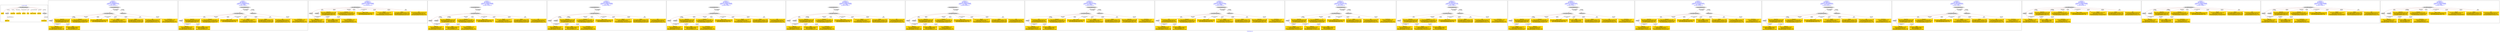 digraph n0 {
fontcolor="blue"
remincross="true"
label="s29-gilcrease.csv"
subgraph cluster_0 {
label="1-correct model"
n2[style="filled",color="white",fillcolor="lightgray",label="CulturalHeritageObject1"];
n3[shape="plaintext",style="filled",fillcolor="gold",label="Dated"];
n4[style="filled",color="white",fillcolor="lightgray",label="Person1"];
n5[shape="plaintext",style="filled",fillcolor="gold",label="Description"];
n6[shape="plaintext",style="filled",fillcolor="gold",label="Dimensions"];
n7[shape="plaintext",style="filled",fillcolor="gold",label="Medium"];
n8[shape="plaintext",style="filled",fillcolor="gold",label="Title"];
n9[shape="plaintext",style="filled",fillcolor="gold",label="Object Number"];
n10[shape="plaintext",style="filled",fillcolor="gold",label="ObjectID"];
n11[style="filled",color="white",fillcolor="lightgray",label="Concept1"];
n12[shape="plaintext",style="filled",fillcolor="gold",label="Alpha Sort"];
n13[shape="plaintext",style="filled",fillcolor="gold",label="Classification"];
}
subgraph cluster_1 {
label="candidate 0\nlink coherence:1.0\nnode coherence:1.0\nconfidence:0.4663665878260187\nmapping score:0.599899973719784\ncost:11.99974\n-precision:0.58-recall:0.64"
n15[style="filled",color="white",fillcolor="lightgray",label="CulturalHeritageObject1"];
n16[style="filled",color="white",fillcolor="lightgray",label="Person1"];
n17[style="filled",color="white",fillcolor="lightgray",label="EuropeanaAggregation1"];
n18[style="filled",color="white",fillcolor="lightgray",label="WebResource1"];
n19[shape="plaintext",style="filled",fillcolor="gold",label="Description\n[CulturalHeritageObject,description,0.428]\n[Person,biographicalInformation,0.246]\n[CulturalHeritageObject,title,0.208]\n[CulturalHeritageObject,medium,0.118]"];
n20[shape="plaintext",style="filled",fillcolor="gold",label="Alpha Sort\n[Person,nameOfThePerson,0.482]\n[Document,classLink,0.187]\n[CulturalHeritageObject,description,0.172]\n[CulturalHeritageObject,provenance,0.159]"];
n21[shape="plaintext",style="filled",fillcolor="gold",label="Dimensions\n[CulturalHeritageObject,extent,0.665]\n[CulturalHeritageObject,accessionNumber,0.166]\n[CulturalHeritageObject,description,0.094]\n[CulturalHeritageObject,medium,0.075]"];
n22[shape="plaintext",style="filled",fillcolor="gold",label="Dated\n[CulturalHeritageObject,created,0.375]\n[Person,dateOfBirth,0.295]\n[Person,dateOfDeath,0.237]\n[Person,biographicalInformation,0.093]"];
n23[shape="plaintext",style="filled",fillcolor="gold",label="Object Number\n[CulturalHeritageObject,accessionNumber,0.548]\n[CulturalHeritageObject,extent,0.313]\n[Person,biographicalInformation,0.138]"];
n24[shape="plaintext",style="filled",fillcolor="gold",label="Classification\n[WebResource,classLink,0.338]\n[Concept,prefLabel,0.25]\n[Person,biographicalInformation,0.214]\n[CulturalHeritageObject,description,0.197]"];
n25[shape="plaintext",style="filled",fillcolor="gold",label="ObjectID\n[CulturalHeritageObject,created,0.391]\n[Person,dateOfDeath,0.267]\n[CulturalHeritageObject,accessionNumber,0.25]\n[CulturalHeritageObject,description,0.092]"];
n26[shape="plaintext",style="filled",fillcolor="gold",label="Medium\n[CulturalHeritageObject,medium,0.769]\n[CulturalHeritageObject,description,0.101]\n[CulturalHeritageObject,provenance,0.066]\n[Person,biographicalInformation,0.064]"];
n27[shape="plaintext",style="filled",fillcolor="gold",label="Title\n[CulturalHeritageObject,description,0.39]\n[CulturalHeritageObject,title,0.28]\n[Person,biographicalInformation,0.253]\n[CulturalHeritageObject,provenance,0.076]"];
}
subgraph cluster_2 {
label="candidate 1\nlink coherence:1.0\nnode coherence:1.0\nconfidence:0.4663665878260187\nmapping score:0.599899973719784\ncost:11.99984\n-precision:0.5-recall:0.55"
n29[style="filled",color="white",fillcolor="lightgray",label="CulturalHeritageObject1"];
n30[style="filled",color="white",fillcolor="lightgray",label="Person2"];
n31[style="filled",color="white",fillcolor="lightgray",label="EuropeanaAggregation1"];
n32[style="filled",color="white",fillcolor="lightgray",label="WebResource1"];
n33[shape="plaintext",style="filled",fillcolor="gold",label="Alpha Sort\n[Person,nameOfThePerson,0.482]\n[Document,classLink,0.187]\n[CulturalHeritageObject,description,0.172]\n[CulturalHeritageObject,provenance,0.159]"];
n34[shape="plaintext",style="filled",fillcolor="gold",label="Description\n[CulturalHeritageObject,description,0.428]\n[Person,biographicalInformation,0.246]\n[CulturalHeritageObject,title,0.208]\n[CulturalHeritageObject,medium,0.118]"];
n35[shape="plaintext",style="filled",fillcolor="gold",label="Dimensions\n[CulturalHeritageObject,extent,0.665]\n[CulturalHeritageObject,accessionNumber,0.166]\n[CulturalHeritageObject,description,0.094]\n[CulturalHeritageObject,medium,0.075]"];
n36[shape="plaintext",style="filled",fillcolor="gold",label="Object Number\n[CulturalHeritageObject,accessionNumber,0.548]\n[CulturalHeritageObject,extent,0.313]\n[Person,biographicalInformation,0.138]"];
n37[shape="plaintext",style="filled",fillcolor="gold",label="Classification\n[WebResource,classLink,0.338]\n[Concept,prefLabel,0.25]\n[Person,biographicalInformation,0.214]\n[CulturalHeritageObject,description,0.197]"];
n38[shape="plaintext",style="filled",fillcolor="gold",label="ObjectID\n[CulturalHeritageObject,created,0.391]\n[Person,dateOfDeath,0.267]\n[CulturalHeritageObject,accessionNumber,0.25]\n[CulturalHeritageObject,description,0.092]"];
n39[shape="plaintext",style="filled",fillcolor="gold",label="Medium\n[CulturalHeritageObject,medium,0.769]\n[CulturalHeritageObject,description,0.101]\n[CulturalHeritageObject,provenance,0.066]\n[Person,biographicalInformation,0.064]"];
n40[shape="plaintext",style="filled",fillcolor="gold",label="Dated\n[CulturalHeritageObject,created,0.375]\n[Person,dateOfBirth,0.295]\n[Person,dateOfDeath,0.237]\n[Person,biographicalInformation,0.093]"];
n41[shape="plaintext",style="filled",fillcolor="gold",label="Title\n[CulturalHeritageObject,description,0.39]\n[CulturalHeritageObject,title,0.28]\n[Person,biographicalInformation,0.253]\n[CulturalHeritageObject,provenance,0.076]"];
}
subgraph cluster_3 {
label="candidate 10\nlink coherence:1.0\nnode coherence:1.0\nconfidence:0.45658004704858995\nmapping score:0.596637793460641\ncost:11.0\n-precision:0.64-recall:0.64"
n43[style="filled",color="white",fillcolor="lightgray",label="CulturalHeritageObject1"];
n44[style="filled",color="white",fillcolor="lightgray",label="Person2"];
n45[style="filled",color="white",fillcolor="lightgray",label="Concept2"];
n46[shape="plaintext",style="filled",fillcolor="gold",label="Alpha Sort\n[Person,nameOfThePerson,0.482]\n[Document,classLink,0.187]\n[CulturalHeritageObject,description,0.172]\n[CulturalHeritageObject,provenance,0.159]"];
n47[shape="plaintext",style="filled",fillcolor="gold",label="Description\n[CulturalHeritageObject,description,0.428]\n[Person,biographicalInformation,0.246]\n[CulturalHeritageObject,title,0.208]\n[CulturalHeritageObject,medium,0.118]"];
n48[shape="plaintext",style="filled",fillcolor="gold",label="Classification\n[WebResource,classLink,0.338]\n[Concept,prefLabel,0.25]\n[Person,biographicalInformation,0.214]\n[CulturalHeritageObject,description,0.197]"];
n49[shape="plaintext",style="filled",fillcolor="gold",label="Dimensions\n[CulturalHeritageObject,extent,0.665]\n[CulturalHeritageObject,accessionNumber,0.166]\n[CulturalHeritageObject,description,0.094]\n[CulturalHeritageObject,medium,0.075]"];
n50[shape="plaintext",style="filled",fillcolor="gold",label="Object Number\n[CulturalHeritageObject,accessionNumber,0.548]\n[CulturalHeritageObject,extent,0.313]\n[Person,biographicalInformation,0.138]"];
n51[shape="plaintext",style="filled",fillcolor="gold",label="ObjectID\n[CulturalHeritageObject,created,0.391]\n[Person,dateOfDeath,0.267]\n[CulturalHeritageObject,accessionNumber,0.25]\n[CulturalHeritageObject,description,0.092]"];
n52[shape="plaintext",style="filled",fillcolor="gold",label="Medium\n[CulturalHeritageObject,medium,0.769]\n[CulturalHeritageObject,description,0.101]\n[CulturalHeritageObject,provenance,0.066]\n[Person,biographicalInformation,0.064]"];
n53[shape="plaintext",style="filled",fillcolor="gold",label="Dated\n[CulturalHeritageObject,created,0.375]\n[Person,dateOfBirth,0.295]\n[Person,dateOfDeath,0.237]\n[Person,biographicalInformation,0.093]"];
n54[shape="plaintext",style="filled",fillcolor="gold",label="Title\n[CulturalHeritageObject,description,0.39]\n[CulturalHeritageObject,title,0.28]\n[Person,biographicalInformation,0.253]\n[CulturalHeritageObject,provenance,0.076]"];
}
subgraph cluster_4 {
label="candidate 11\nlink coherence:1.0\nnode coherence:1.0\nconfidence:0.45658004704858995\nmapping score:0.596637793460641\ncost:11.99979\n-precision:0.75-recall:0.82"
n56[style="filled",color="white",fillcolor="lightgray",label="CulturalHeritageObject1"];
n57[style="filled",color="white",fillcolor="lightgray",label="Person1"];
n58[style="filled",color="white",fillcolor="lightgray",label="Concept1"];
n59[style="filled",color="white",fillcolor="lightgray",label="EuropeanaAggregation1"];
n60[shape="plaintext",style="filled",fillcolor="gold",label="Classification\n[WebResource,classLink,0.338]\n[Concept,prefLabel,0.25]\n[Person,biographicalInformation,0.214]\n[CulturalHeritageObject,description,0.197]"];
n61[shape="plaintext",style="filled",fillcolor="gold",label="Description\n[CulturalHeritageObject,description,0.428]\n[Person,biographicalInformation,0.246]\n[CulturalHeritageObject,title,0.208]\n[CulturalHeritageObject,medium,0.118]"];
n62[shape="plaintext",style="filled",fillcolor="gold",label="Alpha Sort\n[Person,nameOfThePerson,0.482]\n[Document,classLink,0.187]\n[CulturalHeritageObject,description,0.172]\n[CulturalHeritageObject,provenance,0.159]"];
n63[shape="plaintext",style="filled",fillcolor="gold",label="Dimensions\n[CulturalHeritageObject,extent,0.665]\n[CulturalHeritageObject,accessionNumber,0.166]\n[CulturalHeritageObject,description,0.094]\n[CulturalHeritageObject,medium,0.075]"];
n64[shape="plaintext",style="filled",fillcolor="gold",label="Dated\n[CulturalHeritageObject,created,0.375]\n[Person,dateOfBirth,0.295]\n[Person,dateOfDeath,0.237]\n[Person,biographicalInformation,0.093]"];
n65[shape="plaintext",style="filled",fillcolor="gold",label="Object Number\n[CulturalHeritageObject,accessionNumber,0.548]\n[CulturalHeritageObject,extent,0.313]\n[Person,biographicalInformation,0.138]"];
n66[shape="plaintext",style="filled",fillcolor="gold",label="ObjectID\n[CulturalHeritageObject,created,0.391]\n[Person,dateOfDeath,0.267]\n[CulturalHeritageObject,accessionNumber,0.25]\n[CulturalHeritageObject,description,0.092]"];
n67[shape="plaintext",style="filled",fillcolor="gold",label="Medium\n[CulturalHeritageObject,medium,0.769]\n[CulturalHeritageObject,description,0.101]\n[CulturalHeritageObject,provenance,0.066]\n[Person,biographicalInformation,0.064]"];
n68[shape="plaintext",style="filled",fillcolor="gold",label="Title\n[CulturalHeritageObject,description,0.39]\n[CulturalHeritageObject,title,0.28]\n[Person,biographicalInformation,0.253]\n[CulturalHeritageObject,provenance,0.076]"];
}
subgraph cluster_5 {
label="candidate 12\nlink coherence:1.0\nnode coherence:1.0\nconfidence:0.45658004704858995\nmapping score:0.596637793460641\ncost:11.9998\n-precision:0.67-recall:0.73"
n70[style="filled",color="white",fillcolor="lightgray",label="CulturalHeritageObject1"];
n71[style="filled",color="white",fillcolor="lightgray",label="Person1"];
n72[style="filled",color="white",fillcolor="lightgray",label="Concept1"];
n73[style="filled",color="white",fillcolor="lightgray",label="EuropeanaAggregation1"];
n74[shape="plaintext",style="filled",fillcolor="gold",label="Classification\n[WebResource,classLink,0.338]\n[Concept,prefLabel,0.25]\n[Person,biographicalInformation,0.214]\n[CulturalHeritageObject,description,0.197]"];
n75[shape="plaintext",style="filled",fillcolor="gold",label="Description\n[CulturalHeritageObject,description,0.428]\n[Person,biographicalInformation,0.246]\n[CulturalHeritageObject,title,0.208]\n[CulturalHeritageObject,medium,0.118]"];
n76[shape="plaintext",style="filled",fillcolor="gold",label="Alpha Sort\n[Person,nameOfThePerson,0.482]\n[Document,classLink,0.187]\n[CulturalHeritageObject,description,0.172]\n[CulturalHeritageObject,provenance,0.159]"];
n77[shape="plaintext",style="filled",fillcolor="gold",label="Dimensions\n[CulturalHeritageObject,extent,0.665]\n[CulturalHeritageObject,accessionNumber,0.166]\n[CulturalHeritageObject,description,0.094]\n[CulturalHeritageObject,medium,0.075]"];
n78[shape="plaintext",style="filled",fillcolor="gold",label="Dated\n[CulturalHeritageObject,created,0.375]\n[Person,dateOfBirth,0.295]\n[Person,dateOfDeath,0.237]\n[Person,biographicalInformation,0.093]"];
n79[shape="plaintext",style="filled",fillcolor="gold",label="Object Number\n[CulturalHeritageObject,accessionNumber,0.548]\n[CulturalHeritageObject,extent,0.313]\n[Person,biographicalInformation,0.138]"];
n80[shape="plaintext",style="filled",fillcolor="gold",label="ObjectID\n[CulturalHeritageObject,created,0.391]\n[Person,dateOfDeath,0.267]\n[CulturalHeritageObject,accessionNumber,0.25]\n[CulturalHeritageObject,description,0.092]"];
n81[shape="plaintext",style="filled",fillcolor="gold",label="Medium\n[CulturalHeritageObject,medium,0.769]\n[CulturalHeritageObject,description,0.101]\n[CulturalHeritageObject,provenance,0.066]\n[Person,biographicalInformation,0.064]"];
n82[shape="plaintext",style="filled",fillcolor="gold",label="Title\n[CulturalHeritageObject,description,0.39]\n[CulturalHeritageObject,title,0.28]\n[Person,biographicalInformation,0.253]\n[CulturalHeritageObject,provenance,0.076]"];
}
subgraph cluster_6 {
label="candidate 13\nlink coherence:1.0\nnode coherence:1.0\nconfidence:0.45658004704858995\nmapping score:0.596637793460641\ncost:11.99982\n-precision:0.67-recall:0.73"
n84[style="filled",color="white",fillcolor="lightgray",label="CulturalHeritageObject1"];
n85[style="filled",color="white",fillcolor="lightgray",label="Person1"];
n86[style="filled",color="white",fillcolor="lightgray",label="Concept2"];
n87[style="filled",color="white",fillcolor="lightgray",label="EuropeanaAggregation1"];
n88[shape="plaintext",style="filled",fillcolor="gold",label="Description\n[CulturalHeritageObject,description,0.428]\n[Person,biographicalInformation,0.246]\n[CulturalHeritageObject,title,0.208]\n[CulturalHeritageObject,medium,0.118]"];
n89[shape="plaintext",style="filled",fillcolor="gold",label="Classification\n[WebResource,classLink,0.338]\n[Concept,prefLabel,0.25]\n[Person,biographicalInformation,0.214]\n[CulturalHeritageObject,description,0.197]"];
n90[shape="plaintext",style="filled",fillcolor="gold",label="Alpha Sort\n[Person,nameOfThePerson,0.482]\n[Document,classLink,0.187]\n[CulturalHeritageObject,description,0.172]\n[CulturalHeritageObject,provenance,0.159]"];
n91[shape="plaintext",style="filled",fillcolor="gold",label="Dimensions\n[CulturalHeritageObject,extent,0.665]\n[CulturalHeritageObject,accessionNumber,0.166]\n[CulturalHeritageObject,description,0.094]\n[CulturalHeritageObject,medium,0.075]"];
n92[shape="plaintext",style="filled",fillcolor="gold",label="Dated\n[CulturalHeritageObject,created,0.375]\n[Person,dateOfBirth,0.295]\n[Person,dateOfDeath,0.237]\n[Person,biographicalInformation,0.093]"];
n93[shape="plaintext",style="filled",fillcolor="gold",label="Object Number\n[CulturalHeritageObject,accessionNumber,0.548]\n[CulturalHeritageObject,extent,0.313]\n[Person,biographicalInformation,0.138]"];
n94[shape="plaintext",style="filled",fillcolor="gold",label="ObjectID\n[CulturalHeritageObject,created,0.391]\n[Person,dateOfDeath,0.267]\n[CulturalHeritageObject,accessionNumber,0.25]\n[CulturalHeritageObject,description,0.092]"];
n95[shape="plaintext",style="filled",fillcolor="gold",label="Medium\n[CulturalHeritageObject,medium,0.769]\n[CulturalHeritageObject,description,0.101]\n[CulturalHeritageObject,provenance,0.066]\n[Person,biographicalInformation,0.064]"];
n96[shape="plaintext",style="filled",fillcolor="gold",label="Title\n[CulturalHeritageObject,description,0.39]\n[CulturalHeritageObject,title,0.28]\n[Person,biographicalInformation,0.253]\n[CulturalHeritageObject,provenance,0.076]"];
}
subgraph cluster_7 {
label="candidate 14\nlink coherence:1.0\nnode coherence:1.0\nconfidence:0.45658004704858995\nmapping score:0.596637793460641\ncost:11.99989\n-precision:0.67-recall:0.73"
n98[style="filled",color="white",fillcolor="lightgray",label="CulturalHeritageObject1"];
n99[style="filled",color="white",fillcolor="lightgray",label="Person2"];
n100[style="filled",color="white",fillcolor="lightgray",label="Concept1"];
n101[style="filled",color="white",fillcolor="lightgray",label="EuropeanaAggregation1"];
n102[shape="plaintext",style="filled",fillcolor="gold",label="Classification\n[WebResource,classLink,0.338]\n[Concept,prefLabel,0.25]\n[Person,biographicalInformation,0.214]\n[CulturalHeritageObject,description,0.197]"];
n103[shape="plaintext",style="filled",fillcolor="gold",label="Alpha Sort\n[Person,nameOfThePerson,0.482]\n[Document,classLink,0.187]\n[CulturalHeritageObject,description,0.172]\n[CulturalHeritageObject,provenance,0.159]"];
n104[shape="plaintext",style="filled",fillcolor="gold",label="Description\n[CulturalHeritageObject,description,0.428]\n[Person,biographicalInformation,0.246]\n[CulturalHeritageObject,title,0.208]\n[CulturalHeritageObject,medium,0.118]"];
n105[shape="plaintext",style="filled",fillcolor="gold",label="Dimensions\n[CulturalHeritageObject,extent,0.665]\n[CulturalHeritageObject,accessionNumber,0.166]\n[CulturalHeritageObject,description,0.094]\n[CulturalHeritageObject,medium,0.075]"];
n106[shape="plaintext",style="filled",fillcolor="gold",label="Object Number\n[CulturalHeritageObject,accessionNumber,0.548]\n[CulturalHeritageObject,extent,0.313]\n[Person,biographicalInformation,0.138]"];
n107[shape="plaintext",style="filled",fillcolor="gold",label="ObjectID\n[CulturalHeritageObject,created,0.391]\n[Person,dateOfDeath,0.267]\n[CulturalHeritageObject,accessionNumber,0.25]\n[CulturalHeritageObject,description,0.092]"];
n108[shape="plaintext",style="filled",fillcolor="gold",label="Medium\n[CulturalHeritageObject,medium,0.769]\n[CulturalHeritageObject,description,0.101]\n[CulturalHeritageObject,provenance,0.066]\n[Person,biographicalInformation,0.064]"];
n109[shape="plaintext",style="filled",fillcolor="gold",label="Dated\n[CulturalHeritageObject,created,0.375]\n[Person,dateOfBirth,0.295]\n[Person,dateOfDeath,0.237]\n[Person,biographicalInformation,0.093]"];
n110[shape="plaintext",style="filled",fillcolor="gold",label="Title\n[CulturalHeritageObject,description,0.39]\n[CulturalHeritageObject,title,0.28]\n[Person,biographicalInformation,0.253]\n[CulturalHeritageObject,provenance,0.076]"];
}
subgraph cluster_8 {
label="candidate 15\nlink coherence:1.0\nnode coherence:1.0\nconfidence:0.45658004704858995\nmapping score:0.596637793460641\ncost:11.99992\n-precision:0.58-recall:0.64"
n112[style="filled",color="white",fillcolor="lightgray",label="CulturalHeritageObject1"];
n113[style="filled",color="white",fillcolor="lightgray",label="Person2"];
n114[style="filled",color="white",fillcolor="lightgray",label="Concept2"];
n115[style="filled",color="white",fillcolor="lightgray",label="EuropeanaAggregation1"];
n116[shape="plaintext",style="filled",fillcolor="gold",label="Alpha Sort\n[Person,nameOfThePerson,0.482]\n[Document,classLink,0.187]\n[CulturalHeritageObject,description,0.172]\n[CulturalHeritageObject,provenance,0.159]"];
n117[shape="plaintext",style="filled",fillcolor="gold",label="Description\n[CulturalHeritageObject,description,0.428]\n[Person,biographicalInformation,0.246]\n[CulturalHeritageObject,title,0.208]\n[CulturalHeritageObject,medium,0.118]"];
n118[shape="plaintext",style="filled",fillcolor="gold",label="Classification\n[WebResource,classLink,0.338]\n[Concept,prefLabel,0.25]\n[Person,biographicalInformation,0.214]\n[CulturalHeritageObject,description,0.197]"];
n119[shape="plaintext",style="filled",fillcolor="gold",label="Dimensions\n[CulturalHeritageObject,extent,0.665]\n[CulturalHeritageObject,accessionNumber,0.166]\n[CulturalHeritageObject,description,0.094]\n[CulturalHeritageObject,medium,0.075]"];
n120[shape="plaintext",style="filled",fillcolor="gold",label="Object Number\n[CulturalHeritageObject,accessionNumber,0.548]\n[CulturalHeritageObject,extent,0.313]\n[Person,biographicalInformation,0.138]"];
n121[shape="plaintext",style="filled",fillcolor="gold",label="ObjectID\n[CulturalHeritageObject,created,0.391]\n[Person,dateOfDeath,0.267]\n[CulturalHeritageObject,accessionNumber,0.25]\n[CulturalHeritageObject,description,0.092]"];
n122[shape="plaintext",style="filled",fillcolor="gold",label="Medium\n[CulturalHeritageObject,medium,0.769]\n[CulturalHeritageObject,description,0.101]\n[CulturalHeritageObject,provenance,0.066]\n[Person,biographicalInformation,0.064]"];
n123[shape="plaintext",style="filled",fillcolor="gold",label="Dated\n[CulturalHeritageObject,created,0.375]\n[Person,dateOfBirth,0.295]\n[Person,dateOfDeath,0.237]\n[Person,biographicalInformation,0.093]"];
n124[shape="plaintext",style="filled",fillcolor="gold",label="Title\n[CulturalHeritageObject,description,0.39]\n[CulturalHeritageObject,title,0.28]\n[Person,biographicalInformation,0.253]\n[CulturalHeritageObject,provenance,0.076]"];
}
subgraph cluster_9 {
label="candidate 16\nlink coherence:1.0\nnode coherence:1.0\nconfidence:0.4540852718476934\nmapping score:0.5958062017270088\ncost:11.99974\n-precision:0.42-recall:0.45"
n126[style="filled",color="white",fillcolor="lightgray",label="CulturalHeritageObject1"];
n127[style="filled",color="white",fillcolor="lightgray",label="Person1"];
n128[style="filled",color="white",fillcolor="lightgray",label="EuropeanaAggregation1"];
n129[style="filled",color="white",fillcolor="lightgray",label="WebResource1"];
n130[shape="plaintext",style="filled",fillcolor="gold",label="Title\n[CulturalHeritageObject,description,0.39]\n[CulturalHeritageObject,title,0.28]\n[Person,biographicalInformation,0.253]\n[CulturalHeritageObject,provenance,0.076]"];
n131[shape="plaintext",style="filled",fillcolor="gold",label="Alpha Sort\n[Person,nameOfThePerson,0.482]\n[Document,classLink,0.187]\n[CulturalHeritageObject,description,0.172]\n[CulturalHeritageObject,provenance,0.159]"];
n132[shape="plaintext",style="filled",fillcolor="gold",label="Dimensions\n[CulturalHeritageObject,extent,0.665]\n[CulturalHeritageObject,accessionNumber,0.166]\n[CulturalHeritageObject,description,0.094]\n[CulturalHeritageObject,medium,0.075]"];
n133[shape="plaintext",style="filled",fillcolor="gold",label="Dated\n[CulturalHeritageObject,created,0.375]\n[Person,dateOfBirth,0.295]\n[Person,dateOfDeath,0.237]\n[Person,biographicalInformation,0.093]"];
n134[shape="plaintext",style="filled",fillcolor="gold",label="Object Number\n[CulturalHeritageObject,accessionNumber,0.548]\n[CulturalHeritageObject,extent,0.313]\n[Person,biographicalInformation,0.138]"];
n135[shape="plaintext",style="filled",fillcolor="gold",label="Classification\n[WebResource,classLink,0.338]\n[Concept,prefLabel,0.25]\n[Person,biographicalInformation,0.214]\n[CulturalHeritageObject,description,0.197]"];
n136[shape="plaintext",style="filled",fillcolor="gold",label="ObjectID\n[CulturalHeritageObject,created,0.391]\n[Person,dateOfDeath,0.267]\n[CulturalHeritageObject,accessionNumber,0.25]\n[CulturalHeritageObject,description,0.092]"];
n137[shape="plaintext",style="filled",fillcolor="gold",label="Medium\n[CulturalHeritageObject,medium,0.769]\n[CulturalHeritageObject,description,0.101]\n[CulturalHeritageObject,provenance,0.066]\n[Person,biographicalInformation,0.064]"];
n138[shape="plaintext",style="filled",fillcolor="gold",label="Description\n[CulturalHeritageObject,description,0.428]\n[Person,biographicalInformation,0.246]\n[CulturalHeritageObject,title,0.208]\n[CulturalHeritageObject,medium,0.118]"];
}
subgraph cluster_10 {
label="candidate 17\nlink coherence:1.0\nnode coherence:1.0\nconfidence:0.4540852718476934\nmapping score:0.5958062017270088\ncost:11.99984\n-precision:0.33-recall:0.36"
n140[style="filled",color="white",fillcolor="lightgray",label="CulturalHeritageObject1"];
n141[style="filled",color="white",fillcolor="lightgray",label="Person2"];
n142[style="filled",color="white",fillcolor="lightgray",label="EuropeanaAggregation1"];
n143[style="filled",color="white",fillcolor="lightgray",label="WebResource1"];
n144[shape="plaintext",style="filled",fillcolor="gold",label="Alpha Sort\n[Person,nameOfThePerson,0.482]\n[Document,classLink,0.187]\n[CulturalHeritageObject,description,0.172]\n[CulturalHeritageObject,provenance,0.159]"];
n145[shape="plaintext",style="filled",fillcolor="gold",label="Title\n[CulturalHeritageObject,description,0.39]\n[CulturalHeritageObject,title,0.28]\n[Person,biographicalInformation,0.253]\n[CulturalHeritageObject,provenance,0.076]"];
n146[shape="plaintext",style="filled",fillcolor="gold",label="Dimensions\n[CulturalHeritageObject,extent,0.665]\n[CulturalHeritageObject,accessionNumber,0.166]\n[CulturalHeritageObject,description,0.094]\n[CulturalHeritageObject,medium,0.075]"];
n147[shape="plaintext",style="filled",fillcolor="gold",label="Object Number\n[CulturalHeritageObject,accessionNumber,0.548]\n[CulturalHeritageObject,extent,0.313]\n[Person,biographicalInformation,0.138]"];
n148[shape="plaintext",style="filled",fillcolor="gold",label="Classification\n[WebResource,classLink,0.338]\n[Concept,prefLabel,0.25]\n[Person,biographicalInformation,0.214]\n[CulturalHeritageObject,description,0.197]"];
n149[shape="plaintext",style="filled",fillcolor="gold",label="ObjectID\n[CulturalHeritageObject,created,0.391]\n[Person,dateOfDeath,0.267]\n[CulturalHeritageObject,accessionNumber,0.25]\n[CulturalHeritageObject,description,0.092]"];
n150[shape="plaintext",style="filled",fillcolor="gold",label="Medium\n[CulturalHeritageObject,medium,0.769]\n[CulturalHeritageObject,description,0.101]\n[CulturalHeritageObject,provenance,0.066]\n[Person,biographicalInformation,0.064]"];
n151[shape="plaintext",style="filled",fillcolor="gold",label="Dated\n[CulturalHeritageObject,created,0.375]\n[Person,dateOfBirth,0.295]\n[Person,dateOfDeath,0.237]\n[Person,biographicalInformation,0.093]"];
n152[shape="plaintext",style="filled",fillcolor="gold",label="Description\n[CulturalHeritageObject,description,0.428]\n[Person,biographicalInformation,0.246]\n[CulturalHeritageObject,title,0.208]\n[CulturalHeritageObject,medium,0.118]"];
}
subgraph cluster_11 {
label="candidate 18\nlink coherence:1.0\nnode coherence:1.0\nconfidence:0.4526222304377269\nmapping score:0.5953185212570201\ncost:11.99974\n-precision:0.58-recall:0.64"
n154[style="filled",color="white",fillcolor="lightgray",label="CulturalHeritageObject1"];
n155[style="filled",color="white",fillcolor="lightgray",label="Person1"];
n156[style="filled",color="white",fillcolor="lightgray",label="EuropeanaAggregation1"];
n157[style="filled",color="white",fillcolor="lightgray",label="WebResource1"];
n158[shape="plaintext",style="filled",fillcolor="gold",label="ObjectID\n[CulturalHeritageObject,created,0.391]\n[Person,dateOfDeath,0.267]\n[CulturalHeritageObject,accessionNumber,0.25]\n[CulturalHeritageObject,description,0.092]"];
n159[shape="plaintext",style="filled",fillcolor="gold",label="Description\n[CulturalHeritageObject,description,0.428]\n[Person,biographicalInformation,0.246]\n[CulturalHeritageObject,title,0.208]\n[CulturalHeritageObject,medium,0.118]"];
n160[shape="plaintext",style="filled",fillcolor="gold",label="Alpha Sort\n[Person,nameOfThePerson,0.482]\n[Document,classLink,0.187]\n[CulturalHeritageObject,description,0.172]\n[CulturalHeritageObject,provenance,0.159]"];
n161[shape="plaintext",style="filled",fillcolor="gold",label="Dimensions\n[CulturalHeritageObject,extent,0.665]\n[CulturalHeritageObject,accessionNumber,0.166]\n[CulturalHeritageObject,description,0.094]\n[CulturalHeritageObject,medium,0.075]"];
n162[shape="plaintext",style="filled",fillcolor="gold",label="Dated\n[CulturalHeritageObject,created,0.375]\n[Person,dateOfBirth,0.295]\n[Person,dateOfDeath,0.237]\n[Person,biographicalInformation,0.093]"];
n163[shape="plaintext",style="filled",fillcolor="gold",label="Object Number\n[CulturalHeritageObject,accessionNumber,0.548]\n[CulturalHeritageObject,extent,0.313]\n[Person,biographicalInformation,0.138]"];
n164[shape="plaintext",style="filled",fillcolor="gold",label="Classification\n[WebResource,classLink,0.338]\n[Concept,prefLabel,0.25]\n[Person,biographicalInformation,0.214]\n[CulturalHeritageObject,description,0.197]"];
n165[shape="plaintext",style="filled",fillcolor="gold",label="Medium\n[CulturalHeritageObject,medium,0.769]\n[CulturalHeritageObject,description,0.101]\n[CulturalHeritageObject,provenance,0.066]\n[Person,biographicalInformation,0.064]"];
n166[shape="plaintext",style="filled",fillcolor="gold",label="Title\n[CulturalHeritageObject,description,0.39]\n[CulturalHeritageObject,title,0.28]\n[Person,biographicalInformation,0.253]\n[CulturalHeritageObject,provenance,0.076]"];
}
subgraph cluster_12 {
label="candidate 19\nlink coherence:1.0\nnode coherence:1.0\nconfidence:0.4526222304377269\nmapping score:0.5953185212570201\ncost:11.99984\n-precision:0.5-recall:0.55"
n168[style="filled",color="white",fillcolor="lightgray",label="CulturalHeritageObject1"];
n169[style="filled",color="white",fillcolor="lightgray",label="Person2"];
n170[style="filled",color="white",fillcolor="lightgray",label="EuropeanaAggregation1"];
n171[style="filled",color="white",fillcolor="lightgray",label="WebResource1"];
n172[shape="plaintext",style="filled",fillcolor="gold",label="Alpha Sort\n[Person,nameOfThePerson,0.482]\n[Document,classLink,0.187]\n[CulturalHeritageObject,description,0.172]\n[CulturalHeritageObject,provenance,0.159]"];
n173[shape="plaintext",style="filled",fillcolor="gold",label="Description\n[CulturalHeritageObject,description,0.428]\n[Person,biographicalInformation,0.246]\n[CulturalHeritageObject,title,0.208]\n[CulturalHeritageObject,medium,0.118]"];
n174[shape="plaintext",style="filled",fillcolor="gold",label="Dimensions\n[CulturalHeritageObject,extent,0.665]\n[CulturalHeritageObject,accessionNumber,0.166]\n[CulturalHeritageObject,description,0.094]\n[CulturalHeritageObject,medium,0.075]"];
n175[shape="plaintext",style="filled",fillcolor="gold",label="Object Number\n[CulturalHeritageObject,accessionNumber,0.548]\n[CulturalHeritageObject,extent,0.313]\n[Person,biographicalInformation,0.138]"];
n176[shape="plaintext",style="filled",fillcolor="gold",label="Classification\n[WebResource,classLink,0.338]\n[Concept,prefLabel,0.25]\n[Person,biographicalInformation,0.214]\n[CulturalHeritageObject,description,0.197]"];
n177[shape="plaintext",style="filled",fillcolor="gold",label="ObjectID\n[CulturalHeritageObject,created,0.391]\n[Person,dateOfDeath,0.267]\n[CulturalHeritageObject,accessionNumber,0.25]\n[CulturalHeritageObject,description,0.092]"];
n178[shape="plaintext",style="filled",fillcolor="gold",label="Medium\n[CulturalHeritageObject,medium,0.769]\n[CulturalHeritageObject,description,0.101]\n[CulturalHeritageObject,provenance,0.066]\n[Person,biographicalInformation,0.064]"];
n179[shape="plaintext",style="filled",fillcolor="gold",label="Dated\n[CulturalHeritageObject,created,0.375]\n[Person,dateOfBirth,0.295]\n[Person,dateOfDeath,0.237]\n[Person,biographicalInformation,0.093]"];
n180[shape="plaintext",style="filled",fillcolor="gold",label="Title\n[CulturalHeritageObject,description,0.39]\n[CulturalHeritageObject,title,0.28]\n[Person,biographicalInformation,0.253]\n[CulturalHeritageObject,provenance,0.076]"];
}
subgraph cluster_13 {
label="candidate 2\nlink coherence:1.0\nnode coherence:1.0\nconfidence:0.46151825437419647\nmapping score:0.5982838625691765\ncost:11.99974\n-precision:0.67-recall:0.73"
n182[style="filled",color="white",fillcolor="lightgray",label="CulturalHeritageObject1"];
n183[style="filled",color="white",fillcolor="lightgray",label="Person1"];
n184[style="filled",color="white",fillcolor="lightgray",label="EuropeanaAggregation1"];
n185[style="filled",color="white",fillcolor="lightgray",label="WebResource1"];
n186[shape="plaintext",style="filled",fillcolor="gold",label="ObjectID\n[CulturalHeritageObject,created,0.391]\n[Person,dateOfDeath,0.267]\n[CulturalHeritageObject,accessionNumber,0.25]\n[CulturalHeritageObject,description,0.092]"];
n187[shape="plaintext",style="filled",fillcolor="gold",label="Description\n[CulturalHeritageObject,description,0.428]\n[Person,biographicalInformation,0.246]\n[CulturalHeritageObject,title,0.208]\n[CulturalHeritageObject,medium,0.118]"];
n188[shape="plaintext",style="filled",fillcolor="gold",label="Alpha Sort\n[Person,nameOfThePerson,0.482]\n[Document,classLink,0.187]\n[CulturalHeritageObject,description,0.172]\n[CulturalHeritageObject,provenance,0.159]"];
n189[shape="plaintext",style="filled",fillcolor="gold",label="Dimensions\n[CulturalHeritageObject,extent,0.665]\n[CulturalHeritageObject,accessionNumber,0.166]\n[CulturalHeritageObject,description,0.094]\n[CulturalHeritageObject,medium,0.075]"];
n190[shape="plaintext",style="filled",fillcolor="gold",label="Object Number\n[CulturalHeritageObject,accessionNumber,0.548]\n[CulturalHeritageObject,extent,0.313]\n[Person,biographicalInformation,0.138]"];
n191[shape="plaintext",style="filled",fillcolor="gold",label="Classification\n[WebResource,classLink,0.338]\n[Concept,prefLabel,0.25]\n[Person,biographicalInformation,0.214]\n[CulturalHeritageObject,description,0.197]"];
n192[shape="plaintext",style="filled",fillcolor="gold",label="Dated\n[CulturalHeritageObject,created,0.375]\n[Person,dateOfBirth,0.295]\n[Person,dateOfDeath,0.237]\n[Person,biographicalInformation,0.093]"];
n193[shape="plaintext",style="filled",fillcolor="gold",label="Medium\n[CulturalHeritageObject,medium,0.769]\n[CulturalHeritageObject,description,0.101]\n[CulturalHeritageObject,provenance,0.066]\n[Person,biographicalInformation,0.064]"];
n194[shape="plaintext",style="filled",fillcolor="gold",label="Title\n[CulturalHeritageObject,description,0.39]\n[CulturalHeritageObject,title,0.28]\n[Person,biographicalInformation,0.253]\n[CulturalHeritageObject,provenance,0.076]"];
}
subgraph cluster_14 {
label="candidate 3\nlink coherence:1.0\nnode coherence:1.0\nconfidence:0.46151825437419647\nmapping score:0.5982838625691765\ncost:11.99984\n-precision:0.58-recall:0.64"
n196[style="filled",color="white",fillcolor="lightgray",label="CulturalHeritageObject1"];
n197[style="filled",color="white",fillcolor="lightgray",label="Person2"];
n198[style="filled",color="white",fillcolor="lightgray",label="EuropeanaAggregation1"];
n199[style="filled",color="white",fillcolor="lightgray",label="WebResource1"];
n200[shape="plaintext",style="filled",fillcolor="gold",label="Alpha Sort\n[Person,nameOfThePerson,0.482]\n[Document,classLink,0.187]\n[CulturalHeritageObject,description,0.172]\n[CulturalHeritageObject,provenance,0.159]"];
n201[shape="plaintext",style="filled",fillcolor="gold",label="Description\n[CulturalHeritageObject,description,0.428]\n[Person,biographicalInformation,0.246]\n[CulturalHeritageObject,title,0.208]\n[CulturalHeritageObject,medium,0.118]"];
n202[shape="plaintext",style="filled",fillcolor="gold",label="Dimensions\n[CulturalHeritageObject,extent,0.665]\n[CulturalHeritageObject,accessionNumber,0.166]\n[CulturalHeritageObject,description,0.094]\n[CulturalHeritageObject,medium,0.075]"];
n203[shape="plaintext",style="filled",fillcolor="gold",label="Object Number\n[CulturalHeritageObject,accessionNumber,0.548]\n[CulturalHeritageObject,extent,0.313]\n[Person,biographicalInformation,0.138]"];
n204[shape="plaintext",style="filled",fillcolor="gold",label="Classification\n[WebResource,classLink,0.338]\n[Concept,prefLabel,0.25]\n[Person,biographicalInformation,0.214]\n[CulturalHeritageObject,description,0.197]"];
n205[shape="plaintext",style="filled",fillcolor="gold",label="ObjectID\n[CulturalHeritageObject,created,0.391]\n[Person,dateOfDeath,0.267]\n[CulturalHeritageObject,accessionNumber,0.25]\n[CulturalHeritageObject,description,0.092]"];
n206[shape="plaintext",style="filled",fillcolor="gold",label="Dated\n[CulturalHeritageObject,created,0.375]\n[Person,dateOfBirth,0.295]\n[Person,dateOfDeath,0.237]\n[Person,biographicalInformation,0.093]"];
n207[shape="plaintext",style="filled",fillcolor="gold",label="Medium\n[CulturalHeritageObject,medium,0.769]\n[CulturalHeritageObject,description,0.101]\n[CulturalHeritageObject,provenance,0.066]\n[Person,biographicalInformation,0.064]"];
n208[shape="plaintext",style="filled",fillcolor="gold",label="Title\n[CulturalHeritageObject,description,0.39]\n[CulturalHeritageObject,title,0.28]\n[Person,biographicalInformation,0.253]\n[CulturalHeritageObject,provenance,0.076]"];
}
subgraph cluster_15 {
label="candidate 4\nlink coherence:1.0\nnode coherence:1.0\nconfidence:0.45993134844009426\nmapping score:0.5977548939244758\ncost:11.99974\n-precision:0.58-recall:0.64"
n210[style="filled",color="white",fillcolor="lightgray",label="CulturalHeritageObject1"];
n211[style="filled",color="white",fillcolor="lightgray",label="Person1"];
n212[style="filled",color="white",fillcolor="lightgray",label="EuropeanaAggregation1"];
n213[style="filled",color="white",fillcolor="lightgray",label="WebResource1"];
n214[shape="plaintext",style="filled",fillcolor="gold",label="Dated\n[CulturalHeritageObject,created,0.375]\n[Person,dateOfBirth,0.295]\n[Person,dateOfDeath,0.237]\n[Person,biographicalInformation,0.093]"];
n215[shape="plaintext",style="filled",fillcolor="gold",label="Description\n[CulturalHeritageObject,description,0.428]\n[Person,biographicalInformation,0.246]\n[CulturalHeritageObject,title,0.208]\n[CulturalHeritageObject,medium,0.118]"];
n216[shape="plaintext",style="filled",fillcolor="gold",label="Alpha Sort\n[Person,nameOfThePerson,0.482]\n[Document,classLink,0.187]\n[CulturalHeritageObject,description,0.172]\n[CulturalHeritageObject,provenance,0.159]"];
n217[shape="plaintext",style="filled",fillcolor="gold",label="Dimensions\n[CulturalHeritageObject,extent,0.665]\n[CulturalHeritageObject,accessionNumber,0.166]\n[CulturalHeritageObject,description,0.094]\n[CulturalHeritageObject,medium,0.075]"];
n218[shape="plaintext",style="filled",fillcolor="gold",label="Object Number\n[CulturalHeritageObject,accessionNumber,0.548]\n[CulturalHeritageObject,extent,0.313]\n[Person,biographicalInformation,0.138]"];
n219[shape="plaintext",style="filled",fillcolor="gold",label="Classification\n[WebResource,classLink,0.338]\n[Concept,prefLabel,0.25]\n[Person,biographicalInformation,0.214]\n[CulturalHeritageObject,description,0.197]"];
n220[shape="plaintext",style="filled",fillcolor="gold",label="ObjectID\n[CulturalHeritageObject,created,0.391]\n[Person,dateOfDeath,0.267]\n[CulturalHeritageObject,accessionNumber,0.25]\n[CulturalHeritageObject,description,0.092]"];
n221[shape="plaintext",style="filled",fillcolor="gold",label="Medium\n[CulturalHeritageObject,medium,0.769]\n[CulturalHeritageObject,description,0.101]\n[CulturalHeritageObject,provenance,0.066]\n[Person,biographicalInformation,0.064]"];
n222[shape="plaintext",style="filled",fillcolor="gold",label="Title\n[CulturalHeritageObject,description,0.39]\n[CulturalHeritageObject,title,0.28]\n[Person,biographicalInformation,0.253]\n[CulturalHeritageObject,provenance,0.076]"];
}
subgraph cluster_16 {
label="candidate 5\nlink coherence:1.0\nnode coherence:1.0\nconfidence:0.45993134844009426\nmapping score:0.5977548939244758\ncost:11.99984\n-precision:0.5-recall:0.55"
n224[style="filled",color="white",fillcolor="lightgray",label="CulturalHeritageObject1"];
n225[style="filled",color="white",fillcolor="lightgray",label="Person2"];
n226[style="filled",color="white",fillcolor="lightgray",label="EuropeanaAggregation1"];
n227[style="filled",color="white",fillcolor="lightgray",label="WebResource1"];
n228[shape="plaintext",style="filled",fillcolor="gold",label="Alpha Sort\n[Person,nameOfThePerson,0.482]\n[Document,classLink,0.187]\n[CulturalHeritageObject,description,0.172]\n[CulturalHeritageObject,provenance,0.159]"];
n229[shape="plaintext",style="filled",fillcolor="gold",label="Description\n[CulturalHeritageObject,description,0.428]\n[Person,biographicalInformation,0.246]\n[CulturalHeritageObject,title,0.208]\n[CulturalHeritageObject,medium,0.118]"];
n230[shape="plaintext",style="filled",fillcolor="gold",label="Dimensions\n[CulturalHeritageObject,extent,0.665]\n[CulturalHeritageObject,accessionNumber,0.166]\n[CulturalHeritageObject,description,0.094]\n[CulturalHeritageObject,medium,0.075]"];
n231[shape="plaintext",style="filled",fillcolor="gold",label="Object Number\n[CulturalHeritageObject,accessionNumber,0.548]\n[CulturalHeritageObject,extent,0.313]\n[Person,biographicalInformation,0.138]"];
n232[shape="plaintext",style="filled",fillcolor="gold",label="Classification\n[WebResource,classLink,0.338]\n[Concept,prefLabel,0.25]\n[Person,biographicalInformation,0.214]\n[CulturalHeritageObject,description,0.197]"];
n233[shape="plaintext",style="filled",fillcolor="gold",label="ObjectID\n[CulturalHeritageObject,created,0.391]\n[Person,dateOfDeath,0.267]\n[CulturalHeritageObject,accessionNumber,0.25]\n[CulturalHeritageObject,description,0.092]"];
n234[shape="plaintext",style="filled",fillcolor="gold",label="Dated\n[CulturalHeritageObject,created,0.375]\n[Person,dateOfBirth,0.295]\n[Person,dateOfDeath,0.237]\n[Person,biographicalInformation,0.093]"];
n235[shape="plaintext",style="filled",fillcolor="gold",label="Medium\n[CulturalHeritageObject,medium,0.769]\n[CulturalHeritageObject,description,0.101]\n[CulturalHeritageObject,provenance,0.066]\n[Person,biographicalInformation,0.064]"];
n236[shape="plaintext",style="filled",fillcolor="gold",label="Title\n[CulturalHeritageObject,description,0.39]\n[CulturalHeritageObject,title,0.28]\n[Person,biographicalInformation,0.253]\n[CulturalHeritageObject,provenance,0.076]"];
}
subgraph cluster_17 {
label="candidate 6\nlink coherence:1.0\nnode coherence:1.0\nconfidence:0.45658004704858995\nmapping score:0.596637793460641\ncost:10.99987\n-precision:0.82-recall:0.82"
n238[style="filled",color="white",fillcolor="lightgray",label="CulturalHeritageObject1"];
n239[style="filled",color="white",fillcolor="lightgray",label="Person1"];
n240[style="filled",color="white",fillcolor="lightgray",label="Concept1"];
n241[shape="plaintext",style="filled",fillcolor="gold",label="Classification\n[WebResource,classLink,0.338]\n[Concept,prefLabel,0.25]\n[Person,biographicalInformation,0.214]\n[CulturalHeritageObject,description,0.197]"];
n242[shape="plaintext",style="filled",fillcolor="gold",label="Description\n[CulturalHeritageObject,description,0.428]\n[Person,biographicalInformation,0.246]\n[CulturalHeritageObject,title,0.208]\n[CulturalHeritageObject,medium,0.118]"];
n243[shape="plaintext",style="filled",fillcolor="gold",label="Alpha Sort\n[Person,nameOfThePerson,0.482]\n[Document,classLink,0.187]\n[CulturalHeritageObject,description,0.172]\n[CulturalHeritageObject,provenance,0.159]"];
n244[shape="plaintext",style="filled",fillcolor="gold",label="Dimensions\n[CulturalHeritageObject,extent,0.665]\n[CulturalHeritageObject,accessionNumber,0.166]\n[CulturalHeritageObject,description,0.094]\n[CulturalHeritageObject,medium,0.075]"];
n245[shape="plaintext",style="filled",fillcolor="gold",label="Dated\n[CulturalHeritageObject,created,0.375]\n[Person,dateOfBirth,0.295]\n[Person,dateOfDeath,0.237]\n[Person,biographicalInformation,0.093]"];
n246[shape="plaintext",style="filled",fillcolor="gold",label="Object Number\n[CulturalHeritageObject,accessionNumber,0.548]\n[CulturalHeritageObject,extent,0.313]\n[Person,biographicalInformation,0.138]"];
n247[shape="plaintext",style="filled",fillcolor="gold",label="ObjectID\n[CulturalHeritageObject,created,0.391]\n[Person,dateOfDeath,0.267]\n[CulturalHeritageObject,accessionNumber,0.25]\n[CulturalHeritageObject,description,0.092]"];
n248[shape="plaintext",style="filled",fillcolor="gold",label="Medium\n[CulturalHeritageObject,medium,0.769]\n[CulturalHeritageObject,description,0.101]\n[CulturalHeritageObject,provenance,0.066]\n[Person,biographicalInformation,0.064]"];
n249[shape="plaintext",style="filled",fillcolor="gold",label="Title\n[CulturalHeritageObject,description,0.39]\n[CulturalHeritageObject,title,0.28]\n[Person,biographicalInformation,0.253]\n[CulturalHeritageObject,provenance,0.076]"];
}
subgraph cluster_18 {
label="candidate 7\nlink coherence:1.0\nnode coherence:1.0\nconfidence:0.45658004704858995\nmapping score:0.596637793460641\ncost:10.99988\n-precision:0.73-recall:0.73"
n251[style="filled",color="white",fillcolor="lightgray",label="CulturalHeritageObject1"];
n252[style="filled",color="white",fillcolor="lightgray",label="Person1"];
n253[style="filled",color="white",fillcolor="lightgray",label="Concept1"];
n254[shape="plaintext",style="filled",fillcolor="gold",label="Classification\n[WebResource,classLink,0.338]\n[Concept,prefLabel,0.25]\n[Person,biographicalInformation,0.214]\n[CulturalHeritageObject,description,0.197]"];
n255[shape="plaintext",style="filled",fillcolor="gold",label="Description\n[CulturalHeritageObject,description,0.428]\n[Person,biographicalInformation,0.246]\n[CulturalHeritageObject,title,0.208]\n[CulturalHeritageObject,medium,0.118]"];
n256[shape="plaintext",style="filled",fillcolor="gold",label="Alpha Sort\n[Person,nameOfThePerson,0.482]\n[Document,classLink,0.187]\n[CulturalHeritageObject,description,0.172]\n[CulturalHeritageObject,provenance,0.159]"];
n257[shape="plaintext",style="filled",fillcolor="gold",label="Dimensions\n[CulturalHeritageObject,extent,0.665]\n[CulturalHeritageObject,accessionNumber,0.166]\n[CulturalHeritageObject,description,0.094]\n[CulturalHeritageObject,medium,0.075]"];
n258[shape="plaintext",style="filled",fillcolor="gold",label="Dated\n[CulturalHeritageObject,created,0.375]\n[Person,dateOfBirth,0.295]\n[Person,dateOfDeath,0.237]\n[Person,biographicalInformation,0.093]"];
n259[shape="plaintext",style="filled",fillcolor="gold",label="Object Number\n[CulturalHeritageObject,accessionNumber,0.548]\n[CulturalHeritageObject,extent,0.313]\n[Person,biographicalInformation,0.138]"];
n260[shape="plaintext",style="filled",fillcolor="gold",label="ObjectID\n[CulturalHeritageObject,created,0.391]\n[Person,dateOfDeath,0.267]\n[CulturalHeritageObject,accessionNumber,0.25]\n[CulturalHeritageObject,description,0.092]"];
n261[shape="plaintext",style="filled",fillcolor="gold",label="Medium\n[CulturalHeritageObject,medium,0.769]\n[CulturalHeritageObject,description,0.101]\n[CulturalHeritageObject,provenance,0.066]\n[Person,biographicalInformation,0.064]"];
n262[shape="plaintext",style="filled",fillcolor="gold",label="Title\n[CulturalHeritageObject,description,0.39]\n[CulturalHeritageObject,title,0.28]\n[Person,biographicalInformation,0.253]\n[CulturalHeritageObject,provenance,0.076]"];
}
subgraph cluster_19 {
label="candidate 8\nlink coherence:1.0\nnode coherence:1.0\nconfidence:0.45658004704858995\nmapping score:0.596637793460641\ncost:10.9999\n-precision:0.73-recall:0.73"
n264[style="filled",color="white",fillcolor="lightgray",label="CulturalHeritageObject1"];
n265[style="filled",color="white",fillcolor="lightgray",label="Person1"];
n266[style="filled",color="white",fillcolor="lightgray",label="Concept2"];
n267[shape="plaintext",style="filled",fillcolor="gold",label="Description\n[CulturalHeritageObject,description,0.428]\n[Person,biographicalInformation,0.246]\n[CulturalHeritageObject,title,0.208]\n[CulturalHeritageObject,medium,0.118]"];
n268[shape="plaintext",style="filled",fillcolor="gold",label="Classification\n[WebResource,classLink,0.338]\n[Concept,prefLabel,0.25]\n[Person,biographicalInformation,0.214]\n[CulturalHeritageObject,description,0.197]"];
n269[shape="plaintext",style="filled",fillcolor="gold",label="Alpha Sort\n[Person,nameOfThePerson,0.482]\n[Document,classLink,0.187]\n[CulturalHeritageObject,description,0.172]\n[CulturalHeritageObject,provenance,0.159]"];
n270[shape="plaintext",style="filled",fillcolor="gold",label="Dimensions\n[CulturalHeritageObject,extent,0.665]\n[CulturalHeritageObject,accessionNumber,0.166]\n[CulturalHeritageObject,description,0.094]\n[CulturalHeritageObject,medium,0.075]"];
n271[shape="plaintext",style="filled",fillcolor="gold",label="Dated\n[CulturalHeritageObject,created,0.375]\n[Person,dateOfBirth,0.295]\n[Person,dateOfDeath,0.237]\n[Person,biographicalInformation,0.093]"];
n272[shape="plaintext",style="filled",fillcolor="gold",label="Object Number\n[CulturalHeritageObject,accessionNumber,0.548]\n[CulturalHeritageObject,extent,0.313]\n[Person,biographicalInformation,0.138]"];
n273[shape="plaintext",style="filled",fillcolor="gold",label="ObjectID\n[CulturalHeritageObject,created,0.391]\n[Person,dateOfDeath,0.267]\n[CulturalHeritageObject,accessionNumber,0.25]\n[CulturalHeritageObject,description,0.092]"];
n274[shape="plaintext",style="filled",fillcolor="gold",label="Medium\n[CulturalHeritageObject,medium,0.769]\n[CulturalHeritageObject,description,0.101]\n[CulturalHeritageObject,provenance,0.066]\n[Person,biographicalInformation,0.064]"];
n275[shape="plaintext",style="filled",fillcolor="gold",label="Title\n[CulturalHeritageObject,description,0.39]\n[CulturalHeritageObject,title,0.28]\n[Person,biographicalInformation,0.253]\n[CulturalHeritageObject,provenance,0.076]"];
}
subgraph cluster_20 {
label="candidate 9\nlink coherence:1.0\nnode coherence:1.0\nconfidence:0.45658004704858995\nmapping score:0.596637793460641\ncost:10.99997\n-precision:0.73-recall:0.73"
n277[style="filled",color="white",fillcolor="lightgray",label="CulturalHeritageObject1"];
n278[style="filled",color="white",fillcolor="lightgray",label="Person2"];
n279[style="filled",color="white",fillcolor="lightgray",label="Concept1"];
n280[shape="plaintext",style="filled",fillcolor="gold",label="Classification\n[WebResource,classLink,0.338]\n[Concept,prefLabel,0.25]\n[Person,biographicalInformation,0.214]\n[CulturalHeritageObject,description,0.197]"];
n281[shape="plaintext",style="filled",fillcolor="gold",label="Alpha Sort\n[Person,nameOfThePerson,0.482]\n[Document,classLink,0.187]\n[CulturalHeritageObject,description,0.172]\n[CulturalHeritageObject,provenance,0.159]"];
n282[shape="plaintext",style="filled",fillcolor="gold",label="Description\n[CulturalHeritageObject,description,0.428]\n[Person,biographicalInformation,0.246]\n[CulturalHeritageObject,title,0.208]\n[CulturalHeritageObject,medium,0.118]"];
n283[shape="plaintext",style="filled",fillcolor="gold",label="Dimensions\n[CulturalHeritageObject,extent,0.665]\n[CulturalHeritageObject,accessionNumber,0.166]\n[CulturalHeritageObject,description,0.094]\n[CulturalHeritageObject,medium,0.075]"];
n284[shape="plaintext",style="filled",fillcolor="gold",label="Object Number\n[CulturalHeritageObject,accessionNumber,0.548]\n[CulturalHeritageObject,extent,0.313]\n[Person,biographicalInformation,0.138]"];
n285[shape="plaintext",style="filled",fillcolor="gold",label="ObjectID\n[CulturalHeritageObject,created,0.391]\n[Person,dateOfDeath,0.267]\n[CulturalHeritageObject,accessionNumber,0.25]\n[CulturalHeritageObject,description,0.092]"];
n286[shape="plaintext",style="filled",fillcolor="gold",label="Medium\n[CulturalHeritageObject,medium,0.769]\n[CulturalHeritageObject,description,0.101]\n[CulturalHeritageObject,provenance,0.066]\n[Person,biographicalInformation,0.064]"];
n287[shape="plaintext",style="filled",fillcolor="gold",label="Dated\n[CulturalHeritageObject,created,0.375]\n[Person,dateOfBirth,0.295]\n[Person,dateOfDeath,0.237]\n[Person,biographicalInformation,0.093]"];
n288[shape="plaintext",style="filled",fillcolor="gold",label="Title\n[CulturalHeritageObject,description,0.39]\n[CulturalHeritageObject,title,0.28]\n[Person,biographicalInformation,0.253]\n[CulturalHeritageObject,provenance,0.076]"];
}
n2 -> n3[color="brown",fontcolor="black",label="created"]
n2 -> n4[color="brown",fontcolor="black",label="creator"]
n2 -> n5[color="brown",fontcolor="black",label="description"]
n2 -> n6[color="brown",fontcolor="black",label="extent"]
n2 -> n7[color="brown",fontcolor="black",label="medium"]
n2 -> n8[color="brown",fontcolor="black",label="title"]
n2 -> n9[color="brown",fontcolor="black",label="accessionNumber"]
n2 -> n10[color="brown",fontcolor="black",label="objectId"]
n2 -> n11[color="brown",fontcolor="black",label="hasType"]
n4 -> n12[color="brown",fontcolor="black",label="nameOfThePerson"]
n11 -> n13[color="brown",fontcolor="black",label="prefLabel"]
n15 -> n16[color="brown",fontcolor="black",label="creator\nw=0.9999"]
n17 -> n15[color="brown",fontcolor="black",label="aggregatedCHO\nw=0.99992"]
n17 -> n18[color="brown",fontcolor="black",label="hasView\nw=0.99992"]
n15 -> n19[color="brown",fontcolor="black",label="description\nw=1.0"]
n16 -> n20[color="brown",fontcolor="black",label="nameOfThePerson\nw=1.0"]
n15 -> n21[color="brown",fontcolor="black",label="extent\nw=1.0"]
n16 -> n22[color="brown",fontcolor="black",label="dateOfBirth\nw=1.0"]
n15 -> n23[color="brown",fontcolor="black",label="accessionNumber\nw=1.0"]
n18 -> n24[color="brown",fontcolor="black",label="classLink\nw=1.0"]
n15 -> n25[color="brown",fontcolor="black",label="created\nw=1.0"]
n15 -> n26[color="brown",fontcolor="black",label="medium\nw=1.0"]
n15 -> n27[color="brown",fontcolor="black",label="title\nw=1.0"]
n29 -> n30[color="brown",fontcolor="black",label="sitter\nw=1.0"]
n31 -> n29[color="brown",fontcolor="black",label="aggregatedCHO\nw=0.99992"]
n31 -> n32[color="brown",fontcolor="black",label="hasView\nw=0.99992"]
n30 -> n33[color="brown",fontcolor="black",label="nameOfThePerson\nw=1.0"]
n29 -> n34[color="brown",fontcolor="black",label="description\nw=1.0"]
n29 -> n35[color="brown",fontcolor="black",label="extent\nw=1.0"]
n29 -> n36[color="brown",fontcolor="black",label="accessionNumber\nw=1.0"]
n32 -> n37[color="brown",fontcolor="black",label="classLink\nw=1.0"]
n29 -> n38[color="brown",fontcolor="black",label="created\nw=1.0"]
n29 -> n39[color="brown",fontcolor="black",label="medium\nw=1.0"]
n30 -> n40[color="brown",fontcolor="black",label="dateOfBirth\nw=1.0"]
n29 -> n41[color="brown",fontcolor="black",label="title\nw=1.0"]
n43 -> n44[color="brown",fontcolor="black",label="sitter\nw=1.0"]
n43 -> n45[color="brown",fontcolor="black",label="subject\nw=1.0"]
n44 -> n46[color="brown",fontcolor="black",label="nameOfThePerson\nw=1.0"]
n43 -> n47[color="brown",fontcolor="black",label="description\nw=1.0"]
n45 -> n48[color="brown",fontcolor="black",label="prefLabel\nw=1.0"]
n43 -> n49[color="brown",fontcolor="black",label="extent\nw=1.0"]
n43 -> n50[color="brown",fontcolor="black",label="accessionNumber\nw=1.0"]
n43 -> n51[color="brown",fontcolor="black",label="created\nw=1.0"]
n43 -> n52[color="brown",fontcolor="black",label="medium\nw=1.0"]
n44 -> n53[color="brown",fontcolor="black",label="dateOfBirth\nw=1.0"]
n43 -> n54[color="brown",fontcolor="black",label="title\nw=1.0"]
n56 -> n57[color="brown",fontcolor="black",label="creator\nw=0.9999"]
n56 -> n58[color="brown",fontcolor="black",label="hasType\nw=0.99997"]
n59 -> n56[color="brown",fontcolor="black",label="aggregatedCHO\nw=0.99992"]
n58 -> n60[color="brown",fontcolor="black",label="prefLabel\nw=1.0"]
n56 -> n61[color="brown",fontcolor="black",label="description\nw=1.0"]
n57 -> n62[color="brown",fontcolor="black",label="nameOfThePerson\nw=1.0"]
n56 -> n63[color="brown",fontcolor="black",label="extent\nw=1.0"]
n57 -> n64[color="brown",fontcolor="black",label="dateOfBirth\nw=1.0"]
n56 -> n65[color="brown",fontcolor="black",label="accessionNumber\nw=1.0"]
n56 -> n66[color="brown",fontcolor="black",label="created\nw=1.0"]
n56 -> n67[color="brown",fontcolor="black",label="medium\nw=1.0"]
n56 -> n68[color="brown",fontcolor="black",label="title\nw=1.0"]
n70 -> n71[color="brown",fontcolor="black",label="creator\nw=0.9999"]
n70 -> n72[color="brown",fontcolor="black",label="subject\nw=0.99998"]
n73 -> n70[color="brown",fontcolor="black",label="aggregatedCHO\nw=0.99992"]
n72 -> n74[color="brown",fontcolor="black",label="prefLabel\nw=1.0"]
n70 -> n75[color="brown",fontcolor="black",label="description\nw=1.0"]
n71 -> n76[color="brown",fontcolor="black",label="nameOfThePerson\nw=1.0"]
n70 -> n77[color="brown",fontcolor="black",label="extent\nw=1.0"]
n71 -> n78[color="brown",fontcolor="black",label="dateOfBirth\nw=1.0"]
n70 -> n79[color="brown",fontcolor="black",label="accessionNumber\nw=1.0"]
n70 -> n80[color="brown",fontcolor="black",label="created\nw=1.0"]
n70 -> n81[color="brown",fontcolor="black",label="medium\nw=1.0"]
n70 -> n82[color="brown",fontcolor="black",label="title\nw=1.0"]
n84 -> n85[color="brown",fontcolor="black",label="creator\nw=0.9999"]
n84 -> n86[color="brown",fontcolor="black",label="subject\nw=1.0"]
n87 -> n84[color="brown",fontcolor="black",label="aggregatedCHO\nw=0.99992"]
n84 -> n88[color="brown",fontcolor="black",label="description\nw=1.0"]
n86 -> n89[color="brown",fontcolor="black",label="prefLabel\nw=1.0"]
n85 -> n90[color="brown",fontcolor="black",label="nameOfThePerson\nw=1.0"]
n84 -> n91[color="brown",fontcolor="black",label="extent\nw=1.0"]
n85 -> n92[color="brown",fontcolor="black",label="dateOfBirth\nw=1.0"]
n84 -> n93[color="brown",fontcolor="black",label="accessionNumber\nw=1.0"]
n84 -> n94[color="brown",fontcolor="black",label="created\nw=1.0"]
n84 -> n95[color="brown",fontcolor="black",label="medium\nw=1.0"]
n84 -> n96[color="brown",fontcolor="black",label="title\nw=1.0"]
n98 -> n99[color="brown",fontcolor="black",label="sitter\nw=1.0"]
n98 -> n100[color="brown",fontcolor="black",label="hasType\nw=0.99997"]
n101 -> n98[color="brown",fontcolor="black",label="aggregatedCHO\nw=0.99992"]
n100 -> n102[color="brown",fontcolor="black",label="prefLabel\nw=1.0"]
n99 -> n103[color="brown",fontcolor="black",label="nameOfThePerson\nw=1.0"]
n98 -> n104[color="brown",fontcolor="black",label="description\nw=1.0"]
n98 -> n105[color="brown",fontcolor="black",label="extent\nw=1.0"]
n98 -> n106[color="brown",fontcolor="black",label="accessionNumber\nw=1.0"]
n98 -> n107[color="brown",fontcolor="black",label="created\nw=1.0"]
n98 -> n108[color="brown",fontcolor="black",label="medium\nw=1.0"]
n99 -> n109[color="brown",fontcolor="black",label="dateOfBirth\nw=1.0"]
n98 -> n110[color="brown",fontcolor="black",label="title\nw=1.0"]
n112 -> n113[color="brown",fontcolor="black",label="sitter\nw=1.0"]
n112 -> n114[color="brown",fontcolor="black",label="subject\nw=1.0"]
n115 -> n112[color="brown",fontcolor="black",label="aggregatedCHO\nw=0.99992"]
n113 -> n116[color="brown",fontcolor="black",label="nameOfThePerson\nw=1.0"]
n112 -> n117[color="brown",fontcolor="black",label="description\nw=1.0"]
n114 -> n118[color="brown",fontcolor="black",label="prefLabel\nw=1.0"]
n112 -> n119[color="brown",fontcolor="black",label="extent\nw=1.0"]
n112 -> n120[color="brown",fontcolor="black",label="accessionNumber\nw=1.0"]
n112 -> n121[color="brown",fontcolor="black",label="created\nw=1.0"]
n112 -> n122[color="brown",fontcolor="black",label="medium\nw=1.0"]
n113 -> n123[color="brown",fontcolor="black",label="dateOfBirth\nw=1.0"]
n112 -> n124[color="brown",fontcolor="black",label="title\nw=1.0"]
n126 -> n127[color="brown",fontcolor="black",label="creator\nw=0.9999"]
n128 -> n126[color="brown",fontcolor="black",label="aggregatedCHO\nw=0.99992"]
n128 -> n129[color="brown",fontcolor="black",label="hasView\nw=0.99992"]
n126 -> n130[color="brown",fontcolor="black",label="description\nw=1.0"]
n127 -> n131[color="brown",fontcolor="black",label="nameOfThePerson\nw=1.0"]
n126 -> n132[color="brown",fontcolor="black",label="extent\nw=1.0"]
n127 -> n133[color="brown",fontcolor="black",label="dateOfBirth\nw=1.0"]
n126 -> n134[color="brown",fontcolor="black",label="accessionNumber\nw=1.0"]
n129 -> n135[color="brown",fontcolor="black",label="classLink\nw=1.0"]
n126 -> n136[color="brown",fontcolor="black",label="created\nw=1.0"]
n126 -> n137[color="brown",fontcolor="black",label="medium\nw=1.0"]
n126 -> n138[color="brown",fontcolor="black",label="title\nw=1.0"]
n140 -> n141[color="brown",fontcolor="black",label="sitter\nw=1.0"]
n142 -> n140[color="brown",fontcolor="black",label="aggregatedCHO\nw=0.99992"]
n142 -> n143[color="brown",fontcolor="black",label="hasView\nw=0.99992"]
n141 -> n144[color="brown",fontcolor="black",label="nameOfThePerson\nw=1.0"]
n140 -> n145[color="brown",fontcolor="black",label="description\nw=1.0"]
n140 -> n146[color="brown",fontcolor="black",label="extent\nw=1.0"]
n140 -> n147[color="brown",fontcolor="black",label="accessionNumber\nw=1.0"]
n143 -> n148[color="brown",fontcolor="black",label="classLink\nw=1.0"]
n140 -> n149[color="brown",fontcolor="black",label="created\nw=1.0"]
n140 -> n150[color="brown",fontcolor="black",label="medium\nw=1.0"]
n141 -> n151[color="brown",fontcolor="black",label="dateOfBirth\nw=1.0"]
n140 -> n152[color="brown",fontcolor="black",label="title\nw=1.0"]
n154 -> n155[color="brown",fontcolor="black",label="creator\nw=0.9999"]
n156 -> n154[color="brown",fontcolor="black",label="aggregatedCHO\nw=0.99992"]
n156 -> n157[color="brown",fontcolor="black",label="hasView\nw=0.99992"]
n155 -> n158[color="brown",fontcolor="black",label="dateOfDeath\nw=1.0"]
n154 -> n159[color="brown",fontcolor="black",label="description\nw=1.0"]
n155 -> n160[color="brown",fontcolor="black",label="nameOfThePerson\nw=1.0"]
n154 -> n161[color="brown",fontcolor="black",label="extent\nw=1.0"]
n155 -> n162[color="brown",fontcolor="black",label="dateOfBirth\nw=1.0"]
n154 -> n163[color="brown",fontcolor="black",label="accessionNumber\nw=1.0"]
n157 -> n164[color="brown",fontcolor="black",label="classLink\nw=1.0"]
n154 -> n165[color="brown",fontcolor="black",label="medium\nw=1.0"]
n154 -> n166[color="brown",fontcolor="black",label="title\nw=1.0"]
n168 -> n169[color="brown",fontcolor="black",label="sitter\nw=1.0"]
n170 -> n168[color="brown",fontcolor="black",label="aggregatedCHO\nw=0.99992"]
n170 -> n171[color="brown",fontcolor="black",label="hasView\nw=0.99992"]
n169 -> n172[color="brown",fontcolor="black",label="nameOfThePerson\nw=1.0"]
n168 -> n173[color="brown",fontcolor="black",label="description\nw=1.0"]
n168 -> n174[color="brown",fontcolor="black",label="extent\nw=1.0"]
n168 -> n175[color="brown",fontcolor="black",label="accessionNumber\nw=1.0"]
n171 -> n176[color="brown",fontcolor="black",label="classLink\nw=1.0"]
n169 -> n177[color="brown",fontcolor="black",label="dateOfDeath\nw=1.0"]
n168 -> n178[color="brown",fontcolor="black",label="medium\nw=1.0"]
n169 -> n179[color="brown",fontcolor="black",label="dateOfBirth\nw=1.0"]
n168 -> n180[color="brown",fontcolor="black",label="title\nw=1.0"]
n182 -> n183[color="brown",fontcolor="black",label="creator\nw=0.9999"]
n184 -> n182[color="brown",fontcolor="black",label="aggregatedCHO\nw=0.99992"]
n184 -> n185[color="brown",fontcolor="black",label="hasView\nw=0.99992"]
n183 -> n186[color="brown",fontcolor="black",label="dateOfDeath\nw=1.0"]
n182 -> n187[color="brown",fontcolor="black",label="description\nw=1.0"]
n183 -> n188[color="brown",fontcolor="black",label="nameOfThePerson\nw=1.0"]
n182 -> n189[color="brown",fontcolor="black",label="extent\nw=1.0"]
n182 -> n190[color="brown",fontcolor="black",label="accessionNumber\nw=1.0"]
n185 -> n191[color="brown",fontcolor="black",label="classLink\nw=1.0"]
n182 -> n192[color="brown",fontcolor="black",label="created\nw=1.0"]
n182 -> n193[color="brown",fontcolor="black",label="medium\nw=1.0"]
n182 -> n194[color="brown",fontcolor="black",label="title\nw=1.0"]
n196 -> n197[color="brown",fontcolor="black",label="sitter\nw=1.0"]
n198 -> n196[color="brown",fontcolor="black",label="aggregatedCHO\nw=0.99992"]
n198 -> n199[color="brown",fontcolor="black",label="hasView\nw=0.99992"]
n197 -> n200[color="brown",fontcolor="black",label="nameOfThePerson\nw=1.0"]
n196 -> n201[color="brown",fontcolor="black",label="description\nw=1.0"]
n196 -> n202[color="brown",fontcolor="black",label="extent\nw=1.0"]
n196 -> n203[color="brown",fontcolor="black",label="accessionNumber\nw=1.0"]
n199 -> n204[color="brown",fontcolor="black",label="classLink\nw=1.0"]
n197 -> n205[color="brown",fontcolor="black",label="dateOfDeath\nw=1.0"]
n196 -> n206[color="brown",fontcolor="black",label="created\nw=1.0"]
n196 -> n207[color="brown",fontcolor="black",label="medium\nw=1.0"]
n196 -> n208[color="brown",fontcolor="black",label="title\nw=1.0"]
n210 -> n211[color="brown",fontcolor="black",label="creator\nw=0.9999"]
n212 -> n210[color="brown",fontcolor="black",label="aggregatedCHO\nw=0.99992"]
n212 -> n213[color="brown",fontcolor="black",label="hasView\nw=0.99992"]
n211 -> n214[color="brown",fontcolor="black",label="dateOfDeath\nw=1.0"]
n210 -> n215[color="brown",fontcolor="black",label="description\nw=1.0"]
n211 -> n216[color="brown",fontcolor="black",label="nameOfThePerson\nw=1.0"]
n210 -> n217[color="brown",fontcolor="black",label="extent\nw=1.0"]
n210 -> n218[color="brown",fontcolor="black",label="accessionNumber\nw=1.0"]
n213 -> n219[color="brown",fontcolor="black",label="classLink\nw=1.0"]
n210 -> n220[color="brown",fontcolor="black",label="created\nw=1.0"]
n210 -> n221[color="brown",fontcolor="black",label="medium\nw=1.0"]
n210 -> n222[color="brown",fontcolor="black",label="title\nw=1.0"]
n224 -> n225[color="brown",fontcolor="black",label="sitter\nw=1.0"]
n226 -> n224[color="brown",fontcolor="black",label="aggregatedCHO\nw=0.99992"]
n226 -> n227[color="brown",fontcolor="black",label="hasView\nw=0.99992"]
n225 -> n228[color="brown",fontcolor="black",label="nameOfThePerson\nw=1.0"]
n224 -> n229[color="brown",fontcolor="black",label="description\nw=1.0"]
n224 -> n230[color="brown",fontcolor="black",label="extent\nw=1.0"]
n224 -> n231[color="brown",fontcolor="black",label="accessionNumber\nw=1.0"]
n227 -> n232[color="brown",fontcolor="black",label="classLink\nw=1.0"]
n224 -> n233[color="brown",fontcolor="black",label="created\nw=1.0"]
n225 -> n234[color="brown",fontcolor="black",label="dateOfDeath\nw=1.0"]
n224 -> n235[color="brown",fontcolor="black",label="medium\nw=1.0"]
n224 -> n236[color="brown",fontcolor="black",label="title\nw=1.0"]
n238 -> n239[color="brown",fontcolor="black",label="creator\nw=0.9999"]
n238 -> n240[color="brown",fontcolor="black",label="hasType\nw=0.99997"]
n240 -> n241[color="brown",fontcolor="black",label="prefLabel\nw=1.0"]
n238 -> n242[color="brown",fontcolor="black",label="description\nw=1.0"]
n239 -> n243[color="brown",fontcolor="black",label="nameOfThePerson\nw=1.0"]
n238 -> n244[color="brown",fontcolor="black",label="extent\nw=1.0"]
n239 -> n245[color="brown",fontcolor="black",label="dateOfBirth\nw=1.0"]
n238 -> n246[color="brown",fontcolor="black",label="accessionNumber\nw=1.0"]
n238 -> n247[color="brown",fontcolor="black",label="created\nw=1.0"]
n238 -> n248[color="brown",fontcolor="black",label="medium\nw=1.0"]
n238 -> n249[color="brown",fontcolor="black",label="title\nw=1.0"]
n251 -> n252[color="brown",fontcolor="black",label="creator\nw=0.9999"]
n251 -> n253[color="brown",fontcolor="black",label="subject\nw=0.99998"]
n253 -> n254[color="brown",fontcolor="black",label="prefLabel\nw=1.0"]
n251 -> n255[color="brown",fontcolor="black",label="description\nw=1.0"]
n252 -> n256[color="brown",fontcolor="black",label="nameOfThePerson\nw=1.0"]
n251 -> n257[color="brown",fontcolor="black",label="extent\nw=1.0"]
n252 -> n258[color="brown",fontcolor="black",label="dateOfBirth\nw=1.0"]
n251 -> n259[color="brown",fontcolor="black",label="accessionNumber\nw=1.0"]
n251 -> n260[color="brown",fontcolor="black",label="created\nw=1.0"]
n251 -> n261[color="brown",fontcolor="black",label="medium\nw=1.0"]
n251 -> n262[color="brown",fontcolor="black",label="title\nw=1.0"]
n264 -> n265[color="brown",fontcolor="black",label="creator\nw=0.9999"]
n264 -> n266[color="brown",fontcolor="black",label="subject\nw=1.0"]
n264 -> n267[color="brown",fontcolor="black",label="description\nw=1.0"]
n266 -> n268[color="brown",fontcolor="black",label="prefLabel\nw=1.0"]
n265 -> n269[color="brown",fontcolor="black",label="nameOfThePerson\nw=1.0"]
n264 -> n270[color="brown",fontcolor="black",label="extent\nw=1.0"]
n265 -> n271[color="brown",fontcolor="black",label="dateOfBirth\nw=1.0"]
n264 -> n272[color="brown",fontcolor="black",label="accessionNumber\nw=1.0"]
n264 -> n273[color="brown",fontcolor="black",label="created\nw=1.0"]
n264 -> n274[color="brown",fontcolor="black",label="medium\nw=1.0"]
n264 -> n275[color="brown",fontcolor="black",label="title\nw=1.0"]
n277 -> n278[color="brown",fontcolor="black",label="sitter\nw=1.0"]
n277 -> n279[color="brown",fontcolor="black",label="hasType\nw=0.99997"]
n279 -> n280[color="brown",fontcolor="black",label="prefLabel\nw=1.0"]
n278 -> n281[color="brown",fontcolor="black",label="nameOfThePerson\nw=1.0"]
n277 -> n282[color="brown",fontcolor="black",label="description\nw=1.0"]
n277 -> n283[color="brown",fontcolor="black",label="extent\nw=1.0"]
n277 -> n284[color="brown",fontcolor="black",label="accessionNumber\nw=1.0"]
n277 -> n285[color="brown",fontcolor="black",label="created\nw=1.0"]
n277 -> n286[color="brown",fontcolor="black",label="medium\nw=1.0"]
n278 -> n287[color="brown",fontcolor="black",label="dateOfBirth\nw=1.0"]
n277 -> n288[color="brown",fontcolor="black",label="title\nw=1.0"]
}
